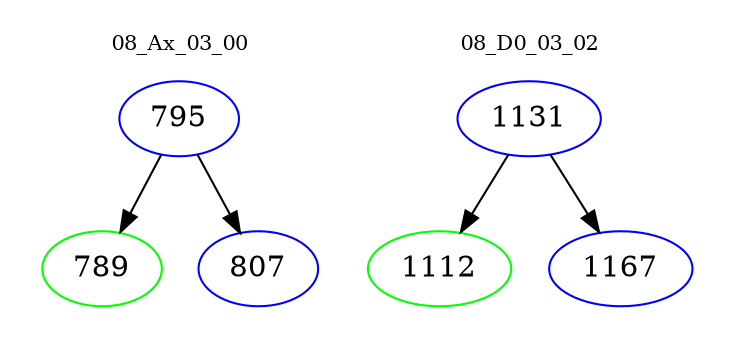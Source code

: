 digraph{
subgraph cluster_0 {
color = white
label = "08_Ax_03_00";
fontsize=10;
T0_795 [label="795", color="blue"]
T0_795 -> T0_789 [color="black"]
T0_789 [label="789", color="green"]
T0_795 -> T0_807 [color="black"]
T0_807 [label="807", color="blue"]
}
subgraph cluster_1 {
color = white
label = "08_D0_03_02";
fontsize=10;
T1_1131 [label="1131", color="blue"]
T1_1131 -> T1_1112 [color="black"]
T1_1112 [label="1112", color="green"]
T1_1131 -> T1_1167 [color="black"]
T1_1167 [label="1167", color="blue"]
}
}
